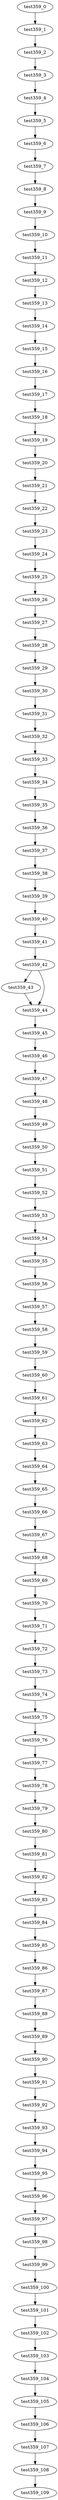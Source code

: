 digraph G {
test359_0->test359_1;
test359_1->test359_2;
test359_2->test359_3;
test359_3->test359_4;
test359_4->test359_5;
test359_5->test359_6;
test359_6->test359_7;
test359_7->test359_8;
test359_8->test359_9;
test359_9->test359_10;
test359_10->test359_11;
test359_11->test359_12;
test359_12->test359_13;
test359_13->test359_14;
test359_14->test359_15;
test359_15->test359_16;
test359_16->test359_17;
test359_17->test359_18;
test359_18->test359_19;
test359_19->test359_20;
test359_20->test359_21;
test359_21->test359_22;
test359_22->test359_23;
test359_23->test359_24;
test359_24->test359_25;
test359_25->test359_26;
test359_26->test359_27;
test359_27->test359_28;
test359_28->test359_29;
test359_29->test359_30;
test359_30->test359_31;
test359_31->test359_32;
test359_32->test359_33;
test359_33->test359_34;
test359_34->test359_35;
test359_35->test359_36;
test359_36->test359_37;
test359_37->test359_38;
test359_38->test359_39;
test359_39->test359_40;
test359_40->test359_41;
test359_41->test359_42;
test359_42->test359_43;
test359_42->test359_44;
test359_43->test359_44;
test359_44->test359_45;
test359_45->test359_46;
test359_46->test359_47;
test359_47->test359_48;
test359_48->test359_49;
test359_49->test359_50;
test359_50->test359_51;
test359_51->test359_52;
test359_52->test359_53;
test359_53->test359_54;
test359_54->test359_55;
test359_55->test359_56;
test359_56->test359_57;
test359_57->test359_58;
test359_58->test359_59;
test359_59->test359_60;
test359_60->test359_61;
test359_61->test359_62;
test359_62->test359_63;
test359_63->test359_64;
test359_64->test359_65;
test359_65->test359_66;
test359_66->test359_67;
test359_67->test359_68;
test359_68->test359_69;
test359_69->test359_70;
test359_70->test359_71;
test359_71->test359_72;
test359_72->test359_73;
test359_73->test359_74;
test359_74->test359_75;
test359_75->test359_76;
test359_76->test359_77;
test359_77->test359_78;
test359_78->test359_79;
test359_79->test359_80;
test359_80->test359_81;
test359_81->test359_82;
test359_82->test359_83;
test359_83->test359_84;
test359_84->test359_85;
test359_85->test359_86;
test359_86->test359_87;
test359_87->test359_88;
test359_88->test359_89;
test359_89->test359_90;
test359_90->test359_91;
test359_91->test359_92;
test359_92->test359_93;
test359_93->test359_94;
test359_94->test359_95;
test359_95->test359_96;
test359_96->test359_97;
test359_97->test359_98;
test359_98->test359_99;
test359_99->test359_100;
test359_100->test359_101;
test359_101->test359_102;
test359_102->test359_103;
test359_103->test359_104;
test359_104->test359_105;
test359_105->test359_106;
test359_106->test359_107;
test359_107->test359_108;
test359_108->test359_109;

}
